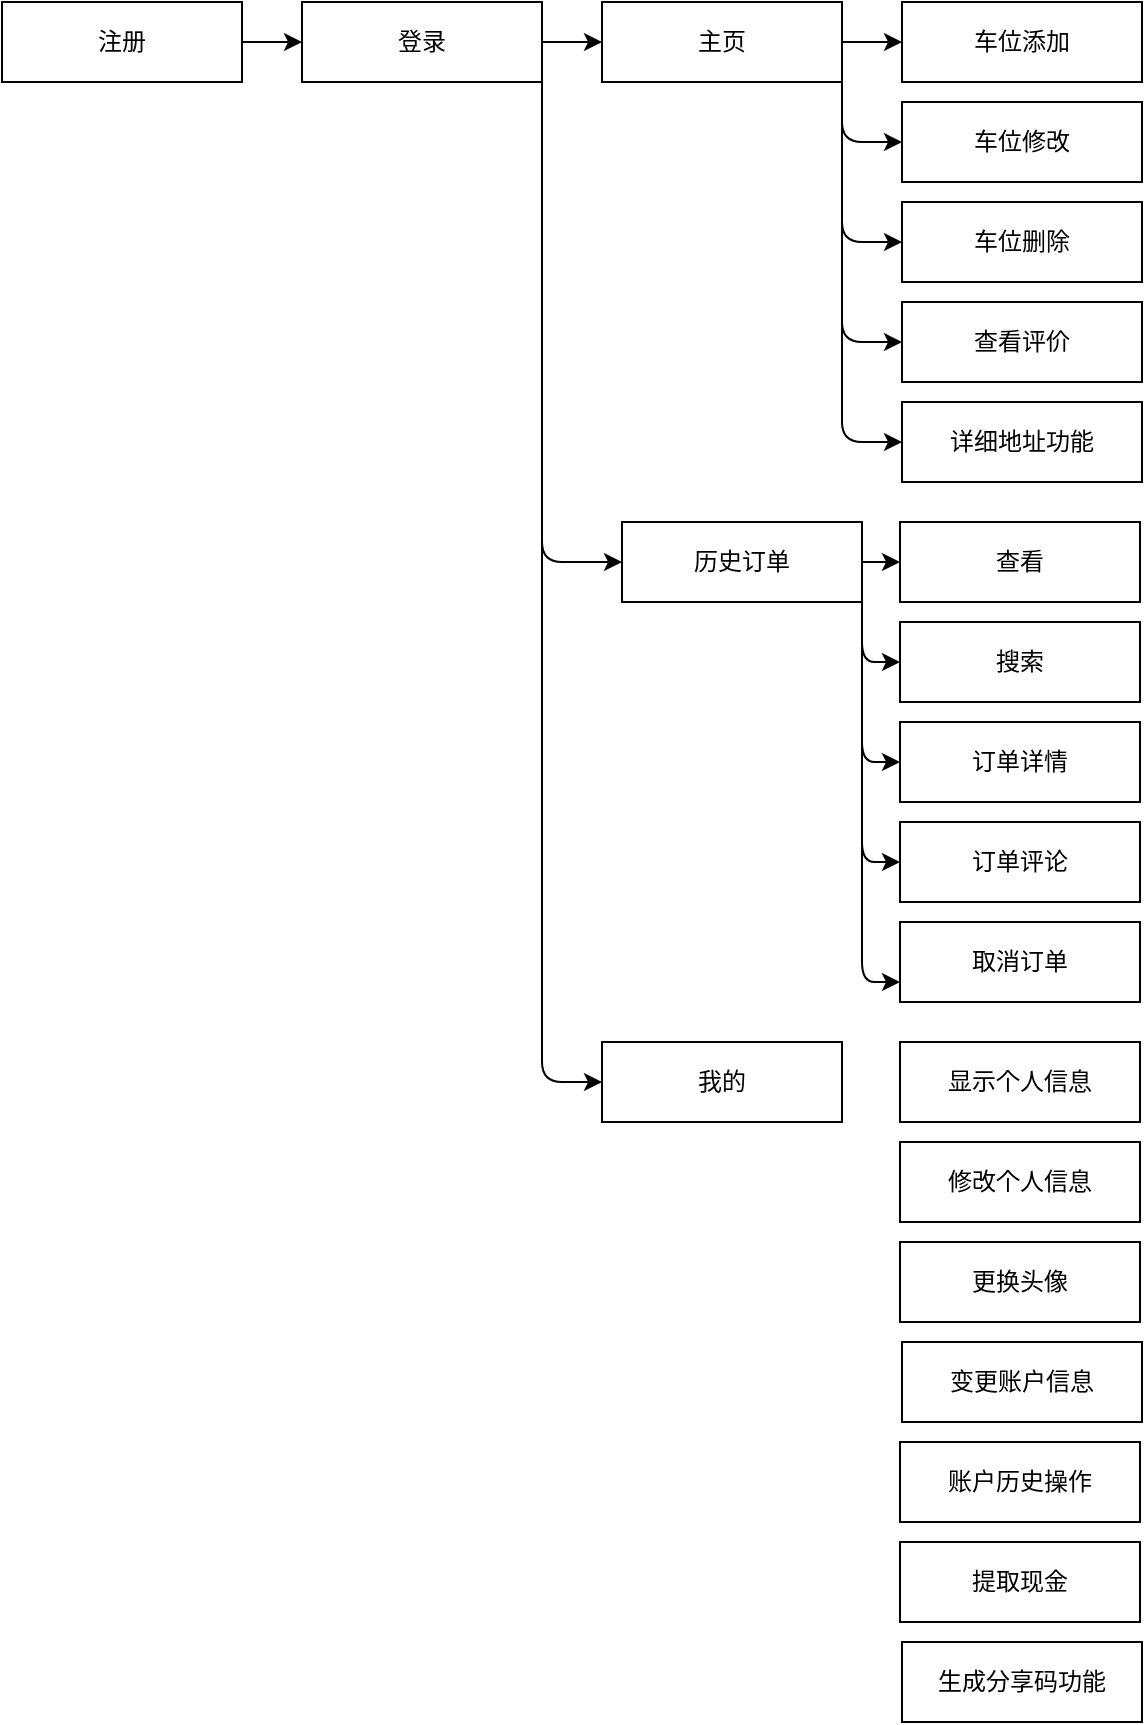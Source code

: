 <mxfile version="12.9.3" type="device"><diagram id="C5RBs43oDa-KdzZeNtuy" name="Page-1"><mxGraphModel dx="599" dy="705" grid="1" gridSize="10" guides="1" tooltips="1" connect="1" arrows="1" fold="1" page="1" pageScale="1" pageWidth="827" pageHeight="1169" math="0" shadow="0"><root><mxCell id="WIyWlLk6GJQsqaUBKTNV-0"/><mxCell id="WIyWlLk6GJQsqaUBKTNV-1" parent="WIyWlLk6GJQsqaUBKTNV-0"/><mxCell id="-KW46fFmlMJiVSCNFccU-0" value="登录" style="rounded=0;whiteSpace=wrap;html=1;" vertex="1" parent="WIyWlLk6GJQsqaUBKTNV-1"><mxGeometry x="150" y="10" width="120" height="40" as="geometry"/></mxCell><mxCell id="-KW46fFmlMJiVSCNFccU-1" value="主页" style="rounded=0;whiteSpace=wrap;html=1;" vertex="1" parent="WIyWlLk6GJQsqaUBKTNV-1"><mxGeometry x="300" y="10" width="120" height="40" as="geometry"/></mxCell><mxCell id="-KW46fFmlMJiVSCNFccU-4" value="" style="endArrow=classic;html=1;exitX=1;exitY=0.5;exitDx=0;exitDy=0;entryX=0;entryY=0.5;entryDx=0;entryDy=0;" edge="1" parent="WIyWlLk6GJQsqaUBKTNV-1" source="-KW46fFmlMJiVSCNFccU-0" target="-KW46fFmlMJiVSCNFccU-1"><mxGeometry width="50" height="50" relative="1" as="geometry"><mxPoint x="510" y="300" as="sourcePoint"/><mxPoint x="560" y="250" as="targetPoint"/></mxGeometry></mxCell><mxCell id="-KW46fFmlMJiVSCNFccU-5" value="车位添加" style="rounded=0;whiteSpace=wrap;html=1;" vertex="1" parent="WIyWlLk6GJQsqaUBKTNV-1"><mxGeometry x="450" y="10" width="120" height="40" as="geometry"/></mxCell><mxCell id="-KW46fFmlMJiVSCNFccU-7" value="" style="endArrow=classic;html=1;exitX=1;exitY=0.5;exitDx=0;exitDy=0;entryX=0;entryY=0.5;entryDx=0;entryDy=0;" edge="1" parent="WIyWlLk6GJQsqaUBKTNV-1" source="-KW46fFmlMJiVSCNFccU-1" target="-KW46fFmlMJiVSCNFccU-5"><mxGeometry width="50" height="50" relative="1" as="geometry"><mxPoint x="510" y="300" as="sourcePoint"/><mxPoint x="560" y="250" as="targetPoint"/></mxGeometry></mxCell><mxCell id="-KW46fFmlMJiVSCNFccU-8" value="车位修改" style="rounded=0;whiteSpace=wrap;html=1;" vertex="1" parent="WIyWlLk6GJQsqaUBKTNV-1"><mxGeometry x="450" y="60" width="120" height="40" as="geometry"/></mxCell><mxCell id="-KW46fFmlMJiVSCNFccU-10" value="" style="endArrow=classic;html=1;exitX=1;exitY=0.5;exitDx=0;exitDy=0;entryX=0;entryY=0.5;entryDx=0;entryDy=0;" edge="1" parent="WIyWlLk6GJQsqaUBKTNV-1" source="-KW46fFmlMJiVSCNFccU-1" target="-KW46fFmlMJiVSCNFccU-8"><mxGeometry width="50" height="50" relative="1" as="geometry"><mxPoint x="510" y="300" as="sourcePoint"/><mxPoint x="560" y="250" as="targetPoint"/><Array as="points"><mxPoint x="420" y="80"/></Array></mxGeometry></mxCell><mxCell id="-KW46fFmlMJiVSCNFccU-11" value="车位删除" style="rounded=0;whiteSpace=wrap;html=1;" vertex="1" parent="WIyWlLk6GJQsqaUBKTNV-1"><mxGeometry x="450" y="110" width="120" height="40" as="geometry"/></mxCell><mxCell id="-KW46fFmlMJiVSCNFccU-12" value="查看评价" style="rounded=0;whiteSpace=wrap;html=1;" vertex="1" parent="WIyWlLk6GJQsqaUBKTNV-1"><mxGeometry x="450" y="160" width="120" height="40" as="geometry"/></mxCell><mxCell id="-KW46fFmlMJiVSCNFccU-14" value="" style="endArrow=classic;html=1;exitX=1;exitY=0.5;exitDx=0;exitDy=0;entryX=0;entryY=0.5;entryDx=0;entryDy=0;" edge="1" parent="WIyWlLk6GJQsqaUBKTNV-1" source="-KW46fFmlMJiVSCNFccU-1" target="-KW46fFmlMJiVSCNFccU-11"><mxGeometry width="50" height="50" relative="1" as="geometry"><mxPoint x="510" y="300" as="sourcePoint"/><mxPoint x="560" y="250" as="targetPoint"/><Array as="points"><mxPoint x="420" y="130"/></Array></mxGeometry></mxCell><mxCell id="-KW46fFmlMJiVSCNFccU-15" value="" style="endArrow=classic;html=1;entryX=0;entryY=0.5;entryDx=0;entryDy=0;" edge="1" parent="WIyWlLk6GJQsqaUBKTNV-1" target="-KW46fFmlMJiVSCNFccU-12"><mxGeometry width="50" height="50" relative="1" as="geometry"><mxPoint x="420" y="30" as="sourcePoint"/><mxPoint x="560" y="250" as="targetPoint"/><Array as="points"><mxPoint x="420" y="180"/></Array></mxGeometry></mxCell><mxCell id="-KW46fFmlMJiVSCNFccU-17" value="详细地址功能" style="rounded=0;whiteSpace=wrap;html=1;" vertex="1" parent="WIyWlLk6GJQsqaUBKTNV-1"><mxGeometry x="450" y="210" width="120" height="40" as="geometry"/></mxCell><mxCell id="-KW46fFmlMJiVSCNFccU-18" value="" style="endArrow=classic;html=1;entryX=0;entryY=0.5;entryDx=0;entryDy=0;" edge="1" parent="WIyWlLk6GJQsqaUBKTNV-1" target="-KW46fFmlMJiVSCNFccU-17"><mxGeometry width="50" height="50" relative="1" as="geometry"><mxPoint x="420" y="30" as="sourcePoint"/><mxPoint x="560" y="250" as="targetPoint"/><Array as="points"><mxPoint x="420" y="230"/></Array></mxGeometry></mxCell><mxCell id="-KW46fFmlMJiVSCNFccU-21" style="edgeStyle=orthogonalEdgeStyle;rounded=0;orthogonalLoop=1;jettySize=auto;html=1;exitX=1;exitY=0.5;exitDx=0;exitDy=0;entryX=0;entryY=0.5;entryDx=0;entryDy=0;" edge="1" parent="WIyWlLk6GJQsqaUBKTNV-1" source="-KW46fFmlMJiVSCNFccU-20" target="-KW46fFmlMJiVSCNFccU-0"><mxGeometry relative="1" as="geometry"/></mxCell><mxCell id="-KW46fFmlMJiVSCNFccU-20" value="注册" style="rounded=0;whiteSpace=wrap;html=1;" vertex="1" parent="WIyWlLk6GJQsqaUBKTNV-1"><mxGeometry y="10" width="120" height="40" as="geometry"/></mxCell><mxCell id="-KW46fFmlMJiVSCNFccU-29" style="edgeStyle=orthogonalEdgeStyle;rounded=0;orthogonalLoop=1;jettySize=auto;html=1;exitX=1;exitY=0.5;exitDx=0;exitDy=0;entryX=0;entryY=0.5;entryDx=0;entryDy=0;" edge="1" parent="WIyWlLk6GJQsqaUBKTNV-1" source="-KW46fFmlMJiVSCNFccU-22" target="-KW46fFmlMJiVSCNFccU-24"><mxGeometry relative="1" as="geometry"/></mxCell><mxCell id="-KW46fFmlMJiVSCNFccU-22" value="历史订单" style="rounded=0;whiteSpace=wrap;html=1;" vertex="1" parent="WIyWlLk6GJQsqaUBKTNV-1"><mxGeometry x="310" y="270" width="120" height="40" as="geometry"/></mxCell><mxCell id="-KW46fFmlMJiVSCNFccU-23" value="" style="endArrow=classic;html=1;exitX=1;exitY=0.5;exitDx=0;exitDy=0;entryX=0;entryY=0.5;entryDx=0;entryDy=0;" edge="1" parent="WIyWlLk6GJQsqaUBKTNV-1" source="-KW46fFmlMJiVSCNFccU-0" target="-KW46fFmlMJiVSCNFccU-22"><mxGeometry width="50" height="50" relative="1" as="geometry"><mxPoint x="390" y="240" as="sourcePoint"/><mxPoint x="440" y="190" as="targetPoint"/><Array as="points"><mxPoint x="270" y="290"/></Array></mxGeometry></mxCell><mxCell id="-KW46fFmlMJiVSCNFccU-24" value="查看" style="rounded=0;whiteSpace=wrap;html=1;" vertex="1" parent="WIyWlLk6GJQsqaUBKTNV-1"><mxGeometry x="449" y="270" width="120" height="40" as="geometry"/></mxCell><mxCell id="-KW46fFmlMJiVSCNFccU-25" value="搜索" style="rounded=0;whiteSpace=wrap;html=1;" vertex="1" parent="WIyWlLk6GJQsqaUBKTNV-1"><mxGeometry x="449" y="320" width="120" height="40" as="geometry"/></mxCell><mxCell id="-KW46fFmlMJiVSCNFccU-26" value="订单详情" style="rounded=0;whiteSpace=wrap;html=1;" vertex="1" parent="WIyWlLk6GJQsqaUBKTNV-1"><mxGeometry x="449" y="370" width="120" height="40" as="geometry"/></mxCell><mxCell id="-KW46fFmlMJiVSCNFccU-27" value="订单评论" style="rounded=0;whiteSpace=wrap;html=1;" vertex="1" parent="WIyWlLk6GJQsqaUBKTNV-1"><mxGeometry x="449" y="420" width="120" height="40" as="geometry"/></mxCell><mxCell id="-KW46fFmlMJiVSCNFccU-28" value="取消订单" style="rounded=0;whiteSpace=wrap;html=1;" vertex="1" parent="WIyWlLk6GJQsqaUBKTNV-1"><mxGeometry x="449" y="470" width="120" height="40" as="geometry"/></mxCell><mxCell id="-KW46fFmlMJiVSCNFccU-31" value="" style="endArrow=classic;html=1;exitX=1;exitY=0.5;exitDx=0;exitDy=0;entryX=0;entryY=0.5;entryDx=0;entryDy=0;" edge="1" parent="WIyWlLk6GJQsqaUBKTNV-1" source="-KW46fFmlMJiVSCNFccU-22" target="-KW46fFmlMJiVSCNFccU-25"><mxGeometry width="50" height="50" relative="1" as="geometry"><mxPoint x="480" y="340" as="sourcePoint"/><mxPoint x="530" y="290" as="targetPoint"/><Array as="points"><mxPoint x="430" y="340"/></Array></mxGeometry></mxCell><mxCell id="-KW46fFmlMJiVSCNFccU-32" value="" style="endArrow=classic;html=1;entryX=0;entryY=0.5;entryDx=0;entryDy=0;" edge="1" parent="WIyWlLk6GJQsqaUBKTNV-1" target="-KW46fFmlMJiVSCNFccU-26"><mxGeometry width="50" height="50" relative="1" as="geometry"><mxPoint x="430" y="290" as="sourcePoint"/><mxPoint x="530" y="290" as="targetPoint"/><Array as="points"><mxPoint x="430" y="390"/></Array></mxGeometry></mxCell><mxCell id="-KW46fFmlMJiVSCNFccU-33" value="" style="endArrow=classic;html=1;entryX=0;entryY=0.5;entryDx=0;entryDy=0;" edge="1" parent="WIyWlLk6GJQsqaUBKTNV-1" target="-KW46fFmlMJiVSCNFccU-27"><mxGeometry width="50" height="50" relative="1" as="geometry"><mxPoint x="430" y="290" as="sourcePoint"/><mxPoint x="530" y="290" as="targetPoint"/><Array as="points"><mxPoint x="430" y="440"/></Array></mxGeometry></mxCell><mxCell id="-KW46fFmlMJiVSCNFccU-34" value="" style="endArrow=classic;html=1;entryX=0;entryY=0.75;entryDx=0;entryDy=0;" edge="1" parent="WIyWlLk6GJQsqaUBKTNV-1" target="-KW46fFmlMJiVSCNFccU-28"><mxGeometry width="50" height="50" relative="1" as="geometry"><mxPoint x="430" y="290" as="sourcePoint"/><mxPoint x="459" y="450" as="targetPoint"/><Array as="points"><mxPoint x="430" y="500"/></Array></mxGeometry></mxCell><mxCell id="-KW46fFmlMJiVSCNFccU-35" value="我的" style="rounded=0;whiteSpace=wrap;html=1;" vertex="1" parent="WIyWlLk6GJQsqaUBKTNV-1"><mxGeometry x="300" y="530" width="120" height="40" as="geometry"/></mxCell><mxCell id="-KW46fFmlMJiVSCNFccU-36" value="" style="endArrow=classic;html=1;entryX=0;entryY=0.5;entryDx=0;entryDy=0;" edge="1" parent="WIyWlLk6GJQsqaUBKTNV-1" target="-KW46fFmlMJiVSCNFccU-35"><mxGeometry width="50" height="50" relative="1" as="geometry"><mxPoint x="270" y="30" as="sourcePoint"/><mxPoint x="540" y="330" as="targetPoint"/><Array as="points"><mxPoint x="270" y="550"/></Array></mxGeometry></mxCell><mxCell id="-KW46fFmlMJiVSCNFccU-37" value="显示个人信息" style="rounded=0;whiteSpace=wrap;html=1;" vertex="1" parent="WIyWlLk6GJQsqaUBKTNV-1"><mxGeometry x="449" y="530" width="120" height="40" as="geometry"/></mxCell><mxCell id="-KW46fFmlMJiVSCNFccU-38" value="修改个人信息" style="rounded=0;whiteSpace=wrap;html=1;" vertex="1" parent="WIyWlLk6GJQsqaUBKTNV-1"><mxGeometry x="449" y="580" width="120" height="40" as="geometry"/></mxCell><mxCell id="-KW46fFmlMJiVSCNFccU-39" value="更换头像" style="rounded=0;whiteSpace=wrap;html=1;" vertex="1" parent="WIyWlLk6GJQsqaUBKTNV-1"><mxGeometry x="449" y="630" width="120" height="40" as="geometry"/></mxCell><mxCell id="-KW46fFmlMJiVSCNFccU-40" value="变更账户信息" style="rounded=0;whiteSpace=wrap;html=1;" vertex="1" parent="WIyWlLk6GJQsqaUBKTNV-1"><mxGeometry x="450" y="680" width="120" height="40" as="geometry"/></mxCell><mxCell id="-KW46fFmlMJiVSCNFccU-41" value="账户历史操作" style="rounded=0;whiteSpace=wrap;html=1;" vertex="1" parent="WIyWlLk6GJQsqaUBKTNV-1"><mxGeometry x="449" y="730" width="120" height="40" as="geometry"/></mxCell><mxCell id="-KW46fFmlMJiVSCNFccU-42" value="提取现金" style="rounded=0;whiteSpace=wrap;html=1;" vertex="1" parent="WIyWlLk6GJQsqaUBKTNV-1"><mxGeometry x="449" y="780" width="120" height="40" as="geometry"/></mxCell><mxCell id="-KW46fFmlMJiVSCNFccU-43" value="生成分享码功能" style="rounded=0;whiteSpace=wrap;html=1;" vertex="1" parent="WIyWlLk6GJQsqaUBKTNV-1"><mxGeometry x="450" y="830" width="120" height="40" as="geometry"/></mxCell></root></mxGraphModel></diagram></mxfile>